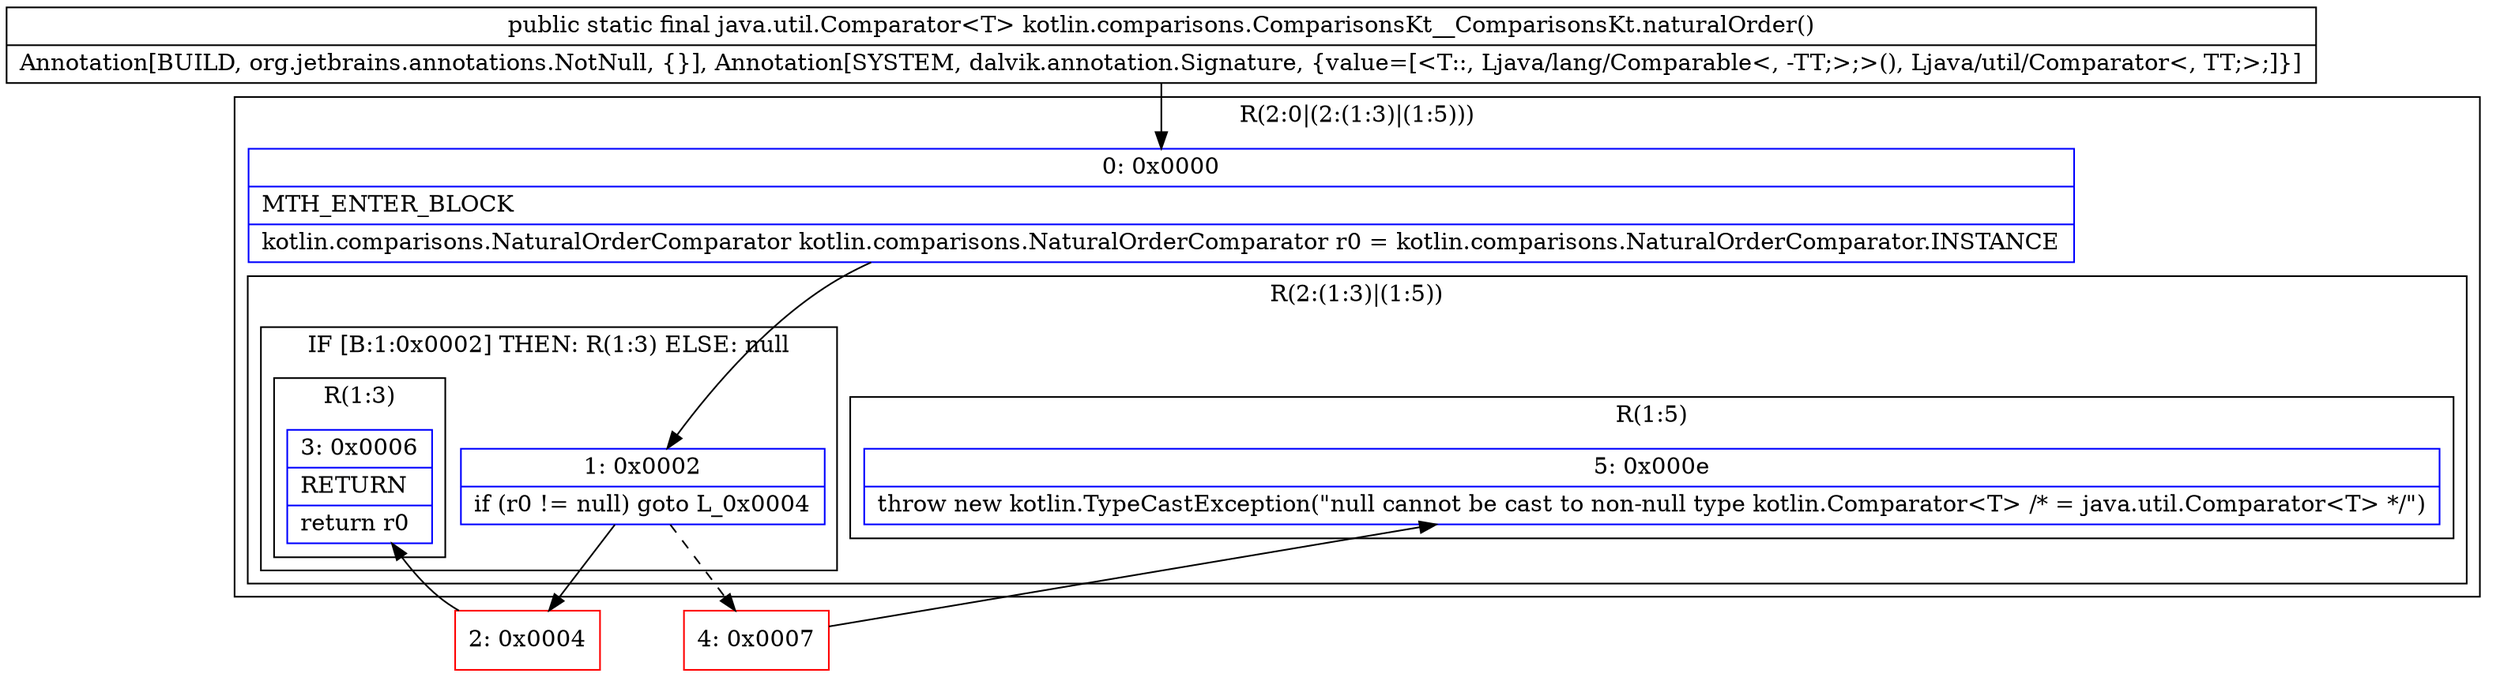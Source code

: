 digraph "CFG forkotlin.comparisons.ComparisonsKt__ComparisonsKt.naturalOrder()Ljava\/util\/Comparator;" {
subgraph cluster_Region_826155833 {
label = "R(2:0|(2:(1:3)|(1:5)))";
node [shape=record,color=blue];
Node_0 [shape=record,label="{0\:\ 0x0000|MTH_ENTER_BLOCK\l|kotlin.comparisons.NaturalOrderComparator kotlin.comparisons.NaturalOrderComparator r0 = kotlin.comparisons.NaturalOrderComparator.INSTANCE\l}"];
subgraph cluster_Region_1171981400 {
label = "R(2:(1:3)|(1:5))";
node [shape=record,color=blue];
subgraph cluster_IfRegion_809771989 {
label = "IF [B:1:0x0002] THEN: R(1:3) ELSE: null";
node [shape=record,color=blue];
Node_1 [shape=record,label="{1\:\ 0x0002|if (r0 != null) goto L_0x0004\l}"];
subgraph cluster_Region_1384481204 {
label = "R(1:3)";
node [shape=record,color=blue];
Node_3 [shape=record,label="{3\:\ 0x0006|RETURN\l|return r0\l}"];
}
}
subgraph cluster_Region_1854279943 {
label = "R(1:5)";
node [shape=record,color=blue];
Node_5 [shape=record,label="{5\:\ 0x000e|throw new kotlin.TypeCastException(\"null cannot be cast to non\-null type kotlin.Comparator\<T\> \/* = java.util.Comparator\<T\> *\/\")\l}"];
}
}
}
Node_2 [shape=record,color=red,label="{2\:\ 0x0004}"];
Node_4 [shape=record,color=red,label="{4\:\ 0x0007}"];
MethodNode[shape=record,label="{public static final java.util.Comparator\<T\> kotlin.comparisons.ComparisonsKt__ComparisonsKt.naturalOrder()  | Annotation[BUILD, org.jetbrains.annotations.NotNull, \{\}], Annotation[SYSTEM, dalvik.annotation.Signature, \{value=[\<T::, Ljava\/lang\/Comparable\<, \-TT;\>;\>(), Ljava\/util\/Comparator\<, TT;\>;]\}]\l}"];
MethodNode -> Node_0;
Node_0 -> Node_1;
Node_1 -> Node_2;
Node_1 -> Node_4[style=dashed];
Node_2 -> Node_3;
Node_4 -> Node_5;
}

